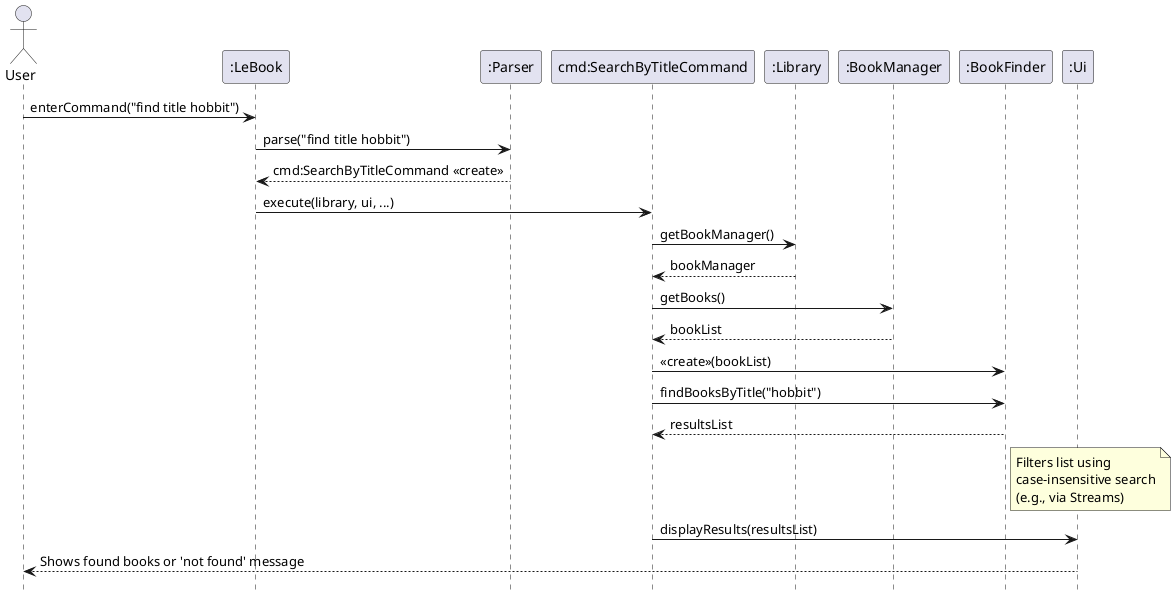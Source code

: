 @startuml
skinparam classAttributeIconSize 0
hide circle
hide footbox

actor User
participant ":LeBook" as LeBook
participant ":Parser" as Parser
participant "cmd:SearchByTitleCommand" as Cmd
participant ":Library" as Lib
participant ":BookManager" as BM
participant ":BookFinder" as Finder
participant ":Ui" as Ui

User -> LeBook : enterCommand("find title hobbit")
LeBook -> Parser : parse("find title hobbit")
Parser --> LeBook : cmd:SearchByTitleCommand <<create>>
LeBook -> Cmd : execute(library, ui, ...)

Cmd -> Lib : getBookManager()
Lib --> Cmd : bookManager
Cmd -> BM : getBooks()
BM --> Cmd : bookList

Cmd -> Finder : <<create>>(bookList)
Cmd -> Finder : findBooksByTitle("hobbit")
Finder --> Cmd : resultsList
note right of Finder : Filters list using\ncase-insensitive search\n(e.g., via Streams)

Cmd -> Ui : displayResults(resultsList)
Ui --> User : Shows found books or 'not found' message
@enduml